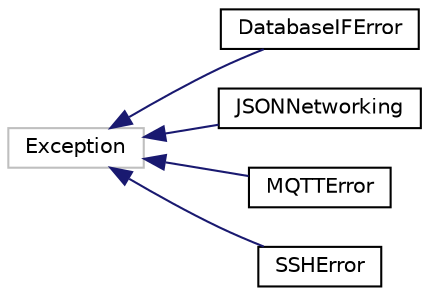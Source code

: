 digraph "Graphical Class Hierarchy"
{
 // LATEX_PDF_SIZE
  edge [fontname="Helvetica",fontsize="10",labelfontname="Helvetica",labelfontsize="10"];
  node [fontname="Helvetica",fontsize="10",shape=record];
  rankdir="LR";
  Node29 [label="Exception",height=0.2,width=0.4,color="grey75", fillcolor="white", style="filled",tooltip=" "];
  Node29 -> Node0 [dir="back",color="midnightblue",fontsize="10",style="solid",fontname="Helvetica"];
  Node0 [label="DatabaseIFError",height=0.2,width=0.4,color="black", fillcolor="white", style="filled",URL="$classp3lib_1_1database__if_1_1DatabaseIFError.html",tooltip=" "];
  Node29 -> Node31 [dir="back",color="midnightblue",fontsize="10",style="solid",fontname="Helvetica"];
  Node31 [label="JSONNetworking",height=0.2,width=0.4,color="black", fillcolor="white", style="filled",URL="$classp3lib_1_1json__networking_1_1JSONNetworking.html",tooltip=" "];
  Node29 -> Node32 [dir="back",color="midnightblue",fontsize="10",style="solid",fontname="Helvetica"];
  Node32 [label="MQTTError",height=0.2,width=0.4,color="black", fillcolor="white", style="filled",URL="$classp3lib_1_1mqtt__rpc_1_1MQTTError.html",tooltip=" "];
  Node29 -> Node33 [dir="back",color="midnightblue",fontsize="10",style="solid",fontname="Helvetica"];
  Node33 [label="SSHError",height=0.2,width=0.4,color="black", fillcolor="white", style="filled",URL="$classp3lib_1_1ssh_1_1SSHError.html",tooltip=" "];
}
